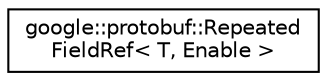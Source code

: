 digraph "类继承关系图"
{
 // LATEX_PDF_SIZE
  edge [fontname="Helvetica",fontsize="10",labelfontname="Helvetica",labelfontsize="10"];
  node [fontname="Helvetica",fontsize="10",shape=record];
  rankdir="LR";
  Node0 [label="google::protobuf::Repeated\lFieldRef\< T, Enable \>",height=0.2,width=0.4,color="black", fillcolor="white", style="filled",URL="$classgoogle_1_1protobuf_1_1RepeatedFieldRef.html",tooltip=" "];
}
